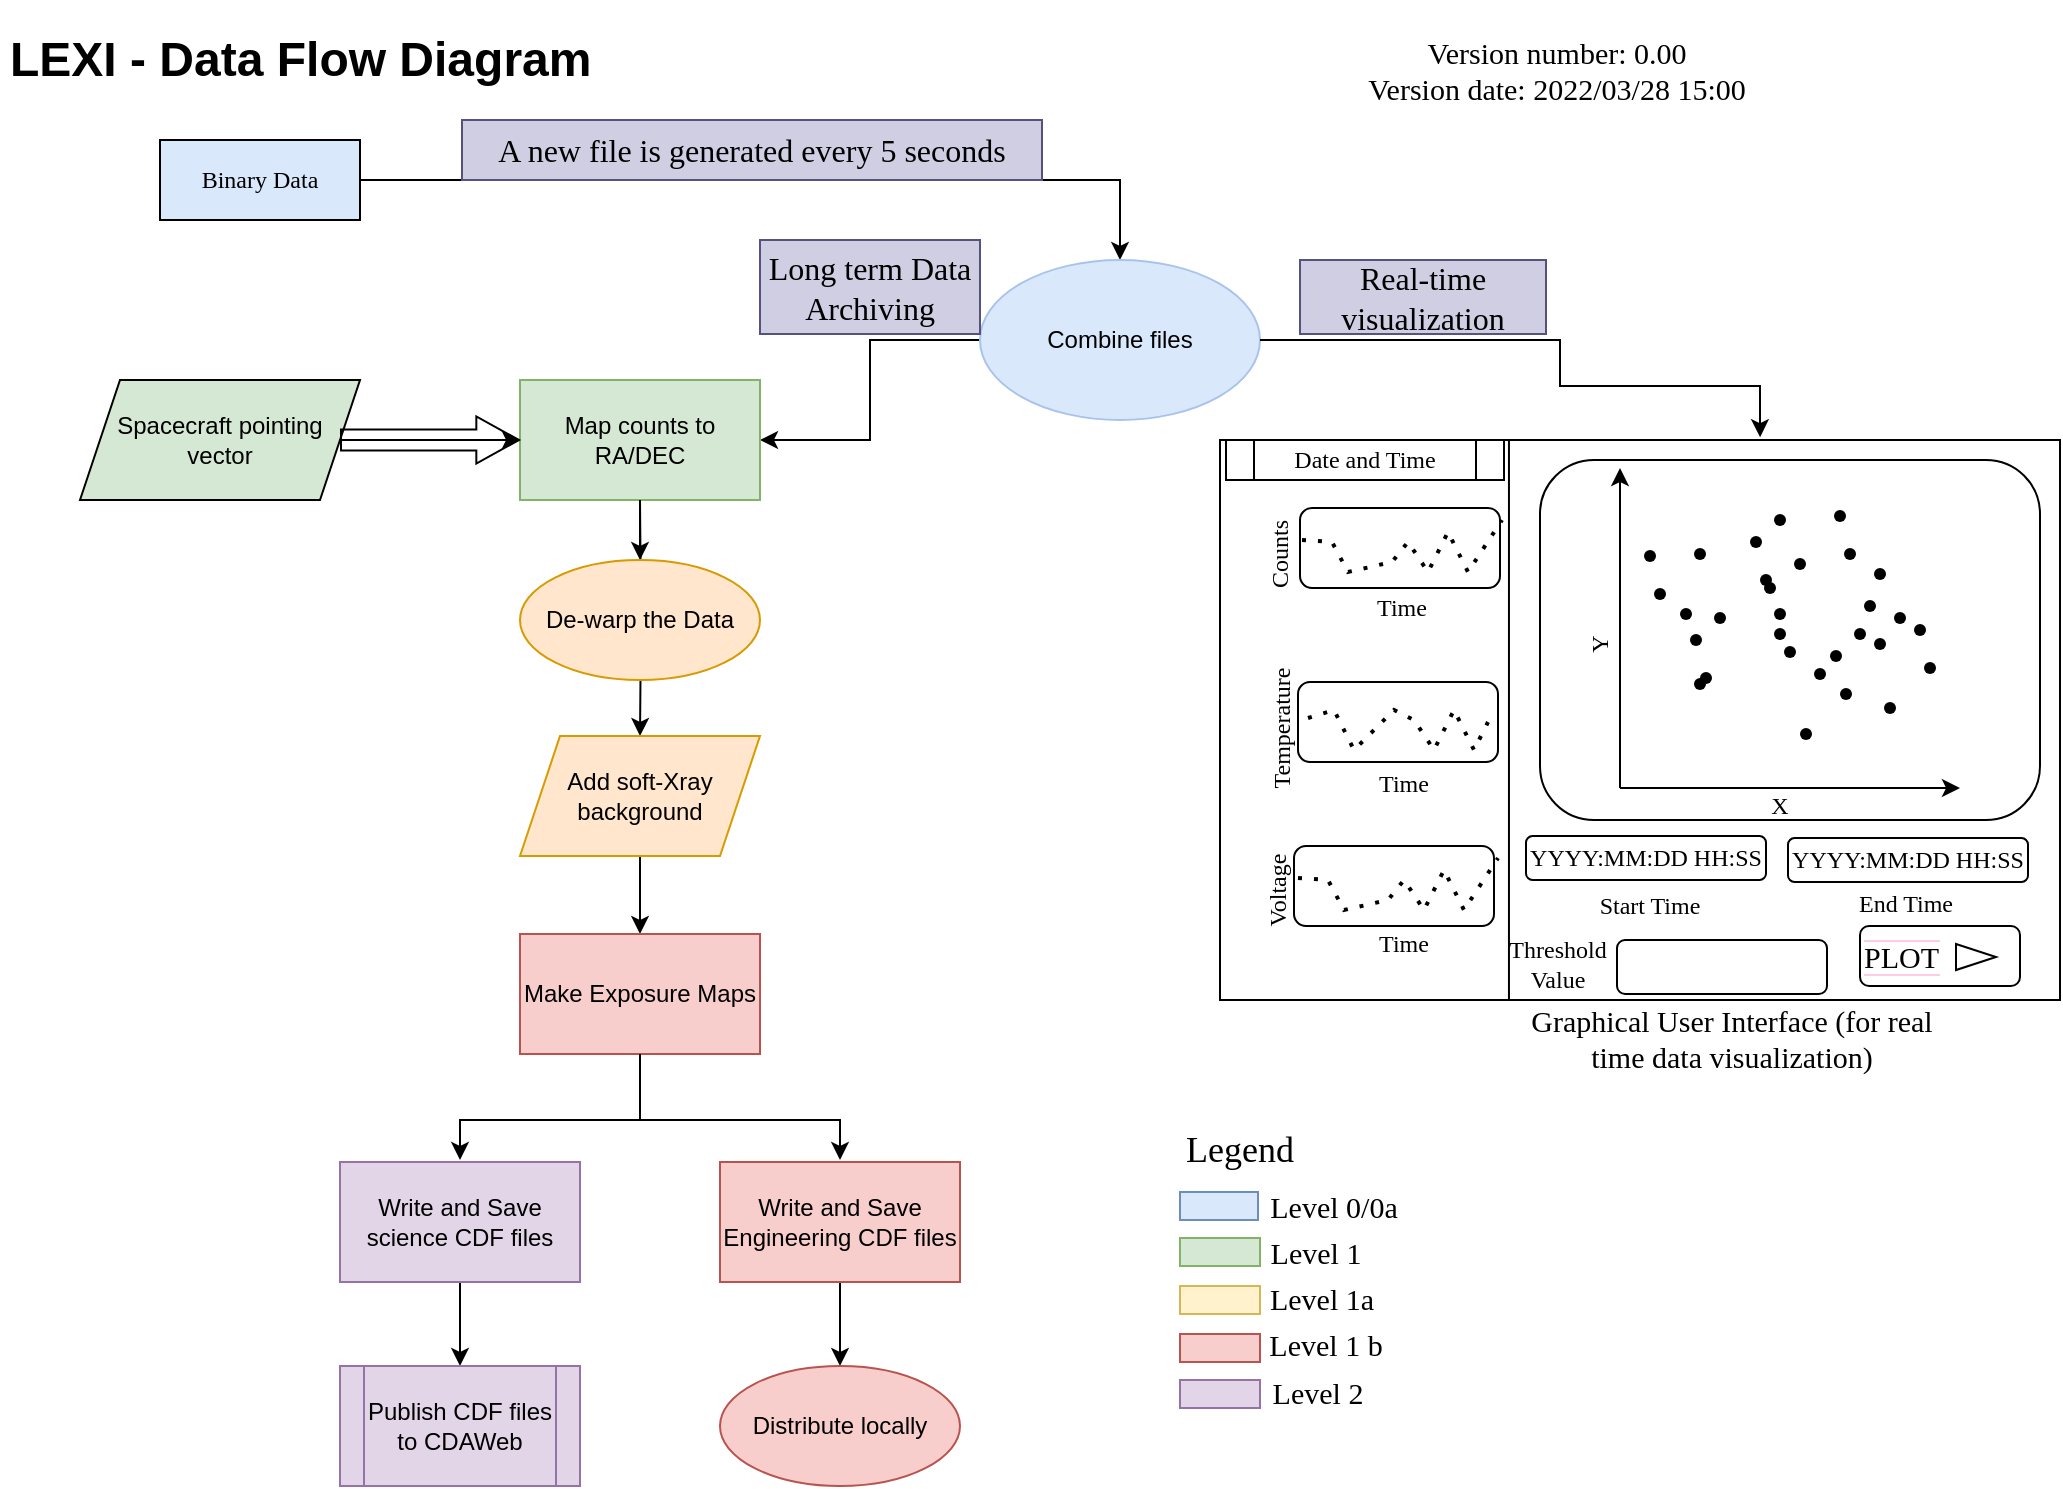 <mxfile version="17.2.3" type="device"><diagram id="C5RBs43oDa-KdzZeNtuy" name="Page-1"><mxGraphModel dx="1145" dy="2309" grid="1" gridSize="10" guides="1" tooltips="1" connect="1" arrows="1" fold="1" page="1" pageScale="1" pageWidth="1169" pageHeight="827" background="none" math="0" shadow="0"><root><mxCell id="WIyWlLk6GJQsqaUBKTNV-0"/><mxCell id="WIyWlLk6GJQsqaUBKTNV-1" parent="WIyWlLk6GJQsqaUBKTNV-0"/><mxCell id="gmTIrvIYjBIn6oZMIDpc-0" value="&lt;h1&gt;LEXI - Data Flow Diagram&lt;/h1&gt;" style="text;html=1;strokeColor=none;fillColor=none;spacing=5;spacingTop=-20;whiteSpace=wrap;overflow=hidden;rounded=0;" vertex="1" parent="WIyWlLk6GJQsqaUBKTNV-1"><mxGeometry x="20" y="-1623" width="360" height="40" as="geometry"/></mxCell><mxCell id="gmTIrvIYjBIn6oZMIDpc-4" value="" style="edgeStyle=orthogonalEdgeStyle;rounded=0;orthogonalLoop=1;jettySize=auto;html=1;fontFamily=Times New Roman;" edge="1" parent="WIyWlLk6GJQsqaUBKTNV-1" source="gmTIrvIYjBIn6oZMIDpc-2" target="gmTIrvIYjBIn6oZMIDpc-3"><mxGeometry relative="1" as="geometry"/></mxCell><mxCell id="gmTIrvIYjBIn6oZMIDpc-2" value="&lt;font face=&quot;Times New Roman&quot;&gt;Binary Data&lt;/font&gt;" style="rounded=0;whiteSpace=wrap;html=1;fillColor=#dae8fc;strokeColor=#000000;" vertex="1" parent="WIyWlLk6GJQsqaUBKTNV-1"><mxGeometry x="100" y="-1563" width="100" height="40" as="geometry"/></mxCell><mxCell id="gmTIrvIYjBIn6oZMIDpc-16" value="" style="edgeStyle=orthogonalEdgeStyle;rounded=0;orthogonalLoop=1;jettySize=auto;html=1;fontFamily=Times New Roman;" edge="1" parent="WIyWlLk6GJQsqaUBKTNV-1" source="gmTIrvIYjBIn6oZMIDpc-3" target="gmTIrvIYjBIn6oZMIDpc-15"><mxGeometry relative="1" as="geometry"/></mxCell><mxCell id="gmTIrvIYjBIn6oZMIDpc-3" value="Combine files" style="ellipse;whiteSpace=wrap;html=1;rounded=0;fillColor=#dae8fc;strokeColor=#A9C4EB;" vertex="1" parent="WIyWlLk6GJQsqaUBKTNV-1"><mxGeometry x="510" y="-1503" width="140" height="80" as="geometry"/></mxCell><mxCell id="gmTIrvIYjBIn6oZMIDpc-23" value="" style="edgeStyle=orthogonalEdgeStyle;rounded=0;orthogonalLoop=1;jettySize=auto;html=1;fontFamily=Times New Roman;" edge="1" parent="WIyWlLk6GJQsqaUBKTNV-1" source="gmTIrvIYjBIn6oZMIDpc-15"><mxGeometry relative="1" as="geometry"><mxPoint x="340" y="-1353" as="targetPoint"/></mxGeometry></mxCell><mxCell id="gmTIrvIYjBIn6oZMIDpc-15" value="Map counts to RA/DEC" style="rounded=0;whiteSpace=wrap;html=1;fillColor=#d5e8d4;strokeColor=#82b366;" vertex="1" parent="WIyWlLk6GJQsqaUBKTNV-1"><mxGeometry x="280" y="-1443" width="120" height="60" as="geometry"/></mxCell><mxCell id="gmTIrvIYjBIn6oZMIDpc-21" value="" style="edgeStyle=orthogonalEdgeStyle;rounded=0;orthogonalLoop=1;jettySize=auto;html=1;fontFamily=Times New Roman;" edge="1" parent="WIyWlLk6GJQsqaUBKTNV-1" source="gmTIrvIYjBIn6oZMIDpc-17" target="gmTIrvIYjBIn6oZMIDpc-15"><mxGeometry relative="1" as="geometry"/></mxCell><mxCell id="gmTIrvIYjBIn6oZMIDpc-17" value="Spacecraft pointing vector" style="shape=parallelogram;perimeter=parallelogramPerimeter;whiteSpace=wrap;html=1;fixedSize=1;rounded=0;fillColor=#d5e8d4;strokeColor=#000000;" vertex="1" parent="WIyWlLk6GJQsqaUBKTNV-1"><mxGeometry x="60" y="-1443" width="140" height="60" as="geometry"/></mxCell><mxCell id="gmTIrvIYjBIn6oZMIDpc-20" value="" style="shape=flexArrow;endArrow=classic;html=1;rounded=0;fontFamily=Times New Roman;entryX=0;entryY=0.5;entryDx=0;entryDy=0;width=10.556;endSize=6.778;endWidth=12.068;" edge="1" parent="WIyWlLk6GJQsqaUBKTNV-1" target="gmTIrvIYjBIn6oZMIDpc-15"><mxGeometry width="50" height="50" relative="1" as="geometry"><mxPoint x="190" y="-1413" as="sourcePoint"/><mxPoint x="240" y="-1463" as="targetPoint"/></mxGeometry></mxCell><mxCell id="gmTIrvIYjBIn6oZMIDpc-25" value="" style="edgeStyle=orthogonalEdgeStyle;rounded=0;orthogonalLoop=1;jettySize=auto;html=1;fontFamily=Times New Roman;" edge="1" parent="WIyWlLk6GJQsqaUBKTNV-1" target="gmTIrvIYjBIn6oZMIDpc-24"><mxGeometry relative="1" as="geometry"><mxPoint x="340" y="-1383" as="sourcePoint"/></mxGeometry></mxCell><mxCell id="gmTIrvIYjBIn6oZMIDpc-22" value="De-warp the Data" style="ellipse;whiteSpace=wrap;html=1;rounded=0;fillColor=#ffe6cc;strokeColor=#d79b00;" vertex="1" parent="WIyWlLk6GJQsqaUBKTNV-1"><mxGeometry x="280" y="-1353" width="120" height="60" as="geometry"/></mxCell><mxCell id="gmTIrvIYjBIn6oZMIDpc-27" value="" style="edgeStyle=orthogonalEdgeStyle;rounded=0;orthogonalLoop=1;jettySize=auto;html=1;fontFamily=Times New Roman;exitX=0.5;exitY=1;exitDx=0;exitDy=0;" edge="1" parent="WIyWlLk6GJQsqaUBKTNV-1" source="gmTIrvIYjBIn6oZMIDpc-24" target="gmTIrvIYjBIn6oZMIDpc-26"><mxGeometry relative="1" as="geometry"><mxPoint x="340" y="-1293" as="sourcePoint"/></mxGeometry></mxCell><mxCell id="gmTIrvIYjBIn6oZMIDpc-24" value="Add soft-Xray background" style="shape=parallelogram;perimeter=parallelogramPerimeter;whiteSpace=wrap;html=1;fixedSize=1;rounded=0;fillColor=#ffe6cc;strokeColor=#d79b00;" vertex="1" parent="WIyWlLk6GJQsqaUBKTNV-1"><mxGeometry x="280" y="-1265" width="120" height="60" as="geometry"/></mxCell><mxCell id="gmTIrvIYjBIn6oZMIDpc-26" value="Make Exposure Maps" style="rounded=0;whiteSpace=wrap;html=1;fillColor=#f8cecc;strokeColor=#b85450;" vertex="1" parent="WIyWlLk6GJQsqaUBKTNV-1"><mxGeometry x="280" y="-1166" width="120" height="60" as="geometry"/></mxCell><mxCell id="gmTIrvIYjBIn6oZMIDpc-33" value="" style="edgeStyle=orthogonalEdgeStyle;rounded=0;orthogonalLoop=1;jettySize=auto;html=1;fontFamily=Times New Roman;exitX=0.5;exitY=1;exitDx=0;exitDy=0;" edge="1" parent="WIyWlLk6GJQsqaUBKTNV-1" source="gmTIrvIYjBIn6oZMIDpc-28" target="gmTIrvIYjBIn6oZMIDpc-32"><mxGeometry relative="1" as="geometry"><mxPoint x="250" y="-1199.0" as="sourcePoint"/></mxGeometry></mxCell><mxCell id="gmTIrvIYjBIn6oZMIDpc-28" value="Write and Save science CDF files" style="whiteSpace=wrap;html=1;rounded=0;fillColor=#e1d5e7;strokeColor=#9673a6;" vertex="1" parent="WIyWlLk6GJQsqaUBKTNV-1"><mxGeometry x="190" y="-1052" width="120" height="60" as="geometry"/></mxCell><mxCell id="gmTIrvIYjBIn6oZMIDpc-52" value="" style="edgeStyle=orthogonalEdgeStyle;rounded=0;orthogonalLoop=1;jettySize=auto;html=1;fontFamily=Times New Roman;exitX=0.5;exitY=1;exitDx=0;exitDy=0;" edge="1" parent="WIyWlLk6GJQsqaUBKTNV-1" source="gmTIrvIYjBIn6oZMIDpc-30" target="gmTIrvIYjBIn6oZMIDpc-51"><mxGeometry relative="1" as="geometry"><mxPoint x="440" y="-1199.0" as="sourcePoint"/></mxGeometry></mxCell><mxCell id="gmTIrvIYjBIn6oZMIDpc-30" value="Write and Save Engineering CDF files" style="whiteSpace=wrap;html=1;rounded=0;fillColor=#f8cecc;strokeColor=#b85450;" vertex="1" parent="WIyWlLk6GJQsqaUBKTNV-1"><mxGeometry x="380" y="-1052" width="120" height="60" as="geometry"/></mxCell><mxCell id="gmTIrvIYjBIn6oZMIDpc-32" value="Publish CDF files to CDAWeb" style="shape=process;whiteSpace=wrap;html=1;backgroundOutline=1;rounded=0;fillColor=#e1d5e7;strokeColor=#9673a6;" vertex="1" parent="WIyWlLk6GJQsqaUBKTNV-1"><mxGeometry x="190" y="-950" width="120" height="60" as="geometry"/></mxCell><mxCell id="gmTIrvIYjBIn6oZMIDpc-34" value="&lt;font style=&quot;font-size: 16px&quot;&gt;Long term Data Archiving&lt;/font&gt;" style="text;html=1;strokeColor=#56517e;fillColor=#d0cee2;align=center;verticalAlign=middle;whiteSpace=wrap;rounded=0;fontFamily=Times New Roman;" vertex="1" parent="WIyWlLk6GJQsqaUBKTNV-1"><mxGeometry x="400" y="-1513" width="110" height="47" as="geometry"/></mxCell><mxCell id="gmTIrvIYjBIn6oZMIDpc-35" value="&lt;font style=&quot;font-size: 16px&quot;&gt;Real-time visualization&lt;/font&gt;" style="text;html=1;strokeColor=#56517e;fillColor=#d0cee2;align=center;verticalAlign=middle;whiteSpace=wrap;rounded=0;fontFamily=Times New Roman;" vertex="1" parent="WIyWlLk6GJQsqaUBKTNV-1"><mxGeometry x="670" y="-1503" width="123" height="37" as="geometry"/></mxCell><mxCell id="gmTIrvIYjBIn6oZMIDpc-36" value="" style="rounded=0;whiteSpace=wrap;html=1;fontFamily=Times New Roman;" vertex="1" parent="WIyWlLk6GJQsqaUBKTNV-1"><mxGeometry x="630" y="-1413" width="420" height="280" as="geometry"/></mxCell><mxCell id="gmTIrvIYjBIn6oZMIDpc-37" value="" style="endArrow=none;html=1;rounded=0;fontFamily=Times New Roman;entryX=0.344;entryY=0;entryDx=0;entryDy=0;entryPerimeter=0;exitX=0.344;exitY=1;exitDx=0;exitDy=0;exitPerimeter=0;" edge="1" parent="WIyWlLk6GJQsqaUBKTNV-1" source="gmTIrvIYjBIn6oZMIDpc-36" target="gmTIrvIYjBIn6oZMIDpc-36"><mxGeometry width="50" height="50" relative="1" as="geometry"><mxPoint x="850" y="-1133" as="sourcePoint"/><mxPoint x="620" y="-1173" as="targetPoint"/></mxGeometry></mxCell><mxCell id="gmTIrvIYjBIn6oZMIDpc-38" value="" style="rounded=1;whiteSpace=wrap;html=1;fontFamily=Times New Roman;" vertex="1" parent="WIyWlLk6GJQsqaUBKTNV-1"><mxGeometry x="670" y="-1379" width="100" height="40" as="geometry"/></mxCell><mxCell id="gmTIrvIYjBIn6oZMIDpc-40" value="" style="rounded=1;whiteSpace=wrap;html=1;fontFamily=Times New Roman;" vertex="1" parent="WIyWlLk6GJQsqaUBKTNV-1"><mxGeometry x="669" y="-1292" width="100" height="40" as="geometry"/></mxCell><mxCell id="gmTIrvIYjBIn6oZMIDpc-44" value="" style="rounded=1;whiteSpace=wrap;html=1;fontFamily=Times New Roman;" vertex="1" parent="WIyWlLk6GJQsqaUBKTNV-1"><mxGeometry x="667" y="-1210" width="100" height="40" as="geometry"/></mxCell><mxCell id="gmTIrvIYjBIn6oZMIDpc-46" value="Date and Time" style="shape=process;whiteSpace=wrap;html=1;backgroundOutline=1;fontFamily=Times New Roman;" vertex="1" parent="WIyWlLk6GJQsqaUBKTNV-1"><mxGeometry x="633" y="-1413" width="139" height="20" as="geometry"/></mxCell><mxCell id="gmTIrvIYjBIn6oZMIDpc-48" value="" style="endArrow=none;dashed=1;html=1;dashPattern=1 3;strokeWidth=2;rounded=0;fontFamily=Times New Roman;exitX=0;exitY=0.5;exitDx=0;exitDy=0;entryX=1;entryY=0.5;entryDx=0;entryDy=0;" edge="1" parent="WIyWlLk6GJQsqaUBKTNV-1"><mxGeometry width="50" height="50" relative="1" as="geometry"><mxPoint x="674" y="-1274" as="sourcePoint"/><mxPoint x="764.0" y="-1272" as="targetPoint"/><Array as="points"><mxPoint x="687" y="-1278"/><mxPoint x="697" y="-1258"/><mxPoint x="697" y="-1258"/><mxPoint x="717" y="-1278"/><mxPoint x="727" y="-1273"/><mxPoint x="737" y="-1258"/><mxPoint x="747" y="-1278"/><mxPoint x="757" y="-1258"/></Array></mxGeometry></mxCell><mxCell id="gmTIrvIYjBIn6oZMIDpc-50" value="&lt;font style=&quot;font-size: 16px&quot;&gt;A new file is generated every 5 seconds&lt;/font&gt;" style="text;html=1;fillColor=#d0cee2;align=center;verticalAlign=middle;whiteSpace=wrap;rounded=0;fontFamily=Times New Roman;strokeColor=#56517e;" vertex="1" parent="WIyWlLk6GJQsqaUBKTNV-1"><mxGeometry x="251" y="-1573" width="290" height="30" as="geometry"/></mxCell><mxCell id="gmTIrvIYjBIn6oZMIDpc-51" value="Distribute locally" style="ellipse;whiteSpace=wrap;html=1;rounded=0;fillColor=#f8cecc;strokeColor=#b85450;" vertex="1" parent="WIyWlLk6GJQsqaUBKTNV-1"><mxGeometry x="380" y="-950" width="120" height="60" as="geometry"/></mxCell><mxCell id="gmTIrvIYjBIn6oZMIDpc-53" value="" style="rounded=1;whiteSpace=wrap;html=1;fontFamily=Times New Roman;" vertex="1" parent="WIyWlLk6GJQsqaUBKTNV-1"><mxGeometry x="790" y="-1403" width="250" height="180" as="geometry"/></mxCell><mxCell id="gmTIrvIYjBIn6oZMIDpc-54" value="" style="endArrow=none;dashed=1;html=1;dashPattern=1 3;strokeWidth=2;rounded=0;fontFamily=Times New Roman;exitX=0;exitY=0.5;exitDx=0;exitDy=0;entryX=1;entryY=0.25;entryDx=0;entryDy=0;" edge="1" parent="WIyWlLk6GJQsqaUBKTNV-1"><mxGeometry width="50" height="50" relative="1" as="geometry"><mxPoint x="669.0" y="-1194" as="sourcePoint"/><mxPoint x="769.0" y="-1204" as="targetPoint"/><Array as="points"><mxPoint x="684" y="-1193"/><mxPoint x="692" y="-1178"/><mxPoint x="692" y="-1178"/><mxPoint x="714" y="-1183"/><mxPoint x="722" y="-1193"/><mxPoint x="732" y="-1178"/><mxPoint x="742" y="-1198"/><mxPoint x="752" y="-1178"/></Array></mxGeometry></mxCell><mxCell id="gmTIrvIYjBIn6oZMIDpc-55" value="" style="endArrow=none;dashed=1;html=1;dashPattern=1 3;strokeWidth=2;rounded=0;fontFamily=Times New Roman;exitX=0;exitY=0.5;exitDx=0;exitDy=0;entryX=1;entryY=0.25;entryDx=0;entryDy=0;" edge="1" parent="WIyWlLk6GJQsqaUBKTNV-1"><mxGeometry width="50" height="50" relative="1" as="geometry"><mxPoint x="671.0" y="-1363" as="sourcePoint"/><mxPoint x="771.0" y="-1373" as="targetPoint"/><Array as="points"><mxPoint x="686" y="-1362"/><mxPoint x="694" y="-1347"/><mxPoint x="694" y="-1347"/><mxPoint x="716" y="-1352"/><mxPoint x="724" y="-1362"/><mxPoint x="734" y="-1347"/><mxPoint x="744" y="-1367"/><mxPoint x="754" y="-1347"/></Array></mxGeometry></mxCell><mxCell id="gmTIrvIYjBIn6oZMIDpc-56" value="Counts" style="text;html=1;strokeColor=none;fillColor=none;align=center;verticalAlign=middle;whiteSpace=wrap;rounded=0;fontFamily=Times New Roman;rotation=270;" vertex="1" parent="WIyWlLk6GJQsqaUBKTNV-1"><mxGeometry x="630" y="-1371" width="60" height="30" as="geometry"/></mxCell><mxCell id="gmTIrvIYjBIn6oZMIDpc-57" value="Temperature" style="text;html=1;strokeColor=none;fillColor=none;align=center;verticalAlign=middle;whiteSpace=wrap;rounded=0;fontFamily=Times New Roman;rotation=270;" vertex="1" parent="WIyWlLk6GJQsqaUBKTNV-1"><mxGeometry x="631" y="-1284" width="60" height="30" as="geometry"/></mxCell><mxCell id="gmTIrvIYjBIn6oZMIDpc-58" value="Voltage" style="text;html=1;strokeColor=none;fillColor=none;align=center;verticalAlign=middle;whiteSpace=wrap;rounded=0;fontFamily=Times New Roman;rotation=270;" vertex="1" parent="WIyWlLk6GJQsqaUBKTNV-1"><mxGeometry x="629" y="-1203" width="60" height="30" as="geometry"/></mxCell><mxCell id="gmTIrvIYjBIn6oZMIDpc-59" value="Time" style="text;html=1;strokeColor=none;fillColor=none;align=center;verticalAlign=middle;whiteSpace=wrap;rounded=0;fontFamily=Times New Roman;" vertex="1" parent="WIyWlLk6GJQsqaUBKTNV-1"><mxGeometry x="691" y="-1344" width="60" height="30" as="geometry"/></mxCell><mxCell id="gmTIrvIYjBIn6oZMIDpc-60" value="Time" style="text;html=1;strokeColor=none;fillColor=none;align=center;verticalAlign=middle;whiteSpace=wrap;rounded=0;fontFamily=Times New Roman;" vertex="1" parent="WIyWlLk6GJQsqaUBKTNV-1"><mxGeometry x="692" y="-1256" width="60" height="30" as="geometry"/></mxCell><mxCell id="gmTIrvIYjBIn6oZMIDpc-61" value="Time" style="text;html=1;strokeColor=none;fillColor=none;align=center;verticalAlign=middle;whiteSpace=wrap;rounded=0;fontFamily=Times New Roman;" vertex="1" parent="WIyWlLk6GJQsqaUBKTNV-1"><mxGeometry x="692" y="-1176" width="60" height="30" as="geometry"/></mxCell><mxCell id="gmTIrvIYjBIn6oZMIDpc-66" value="" style="endArrow=classic;html=1;rounded=0;fontFamily=Times New Roman;" edge="1" parent="WIyWlLk6GJQsqaUBKTNV-1"><mxGeometry width="50" height="50" relative="1" as="geometry"><mxPoint x="830" y="-1239" as="sourcePoint"/><mxPoint x="830" y="-1399" as="targetPoint"/></mxGeometry></mxCell><mxCell id="gmTIrvIYjBIn6oZMIDpc-67" value="" style="endArrow=classic;html=1;rounded=0;fontFamily=Times New Roman;" edge="1" parent="WIyWlLk6GJQsqaUBKTNV-1"><mxGeometry width="50" height="50" relative="1" as="geometry"><mxPoint x="830" y="-1239" as="sourcePoint"/><mxPoint x="1000" y="-1239" as="targetPoint"/></mxGeometry></mxCell><mxCell id="gmTIrvIYjBIn6oZMIDpc-68" value="X" style="text;html=1;strokeColor=none;fillColor=none;align=center;verticalAlign=middle;whiteSpace=wrap;rounded=0;fontFamily=Times New Roman;" vertex="1" parent="WIyWlLk6GJQsqaUBKTNV-1"><mxGeometry x="880" y="-1245" width="60" height="30" as="geometry"/></mxCell><mxCell id="gmTIrvIYjBIn6oZMIDpc-69" value="Y" style="text;html=1;strokeColor=none;fillColor=none;align=center;verticalAlign=middle;whiteSpace=wrap;rounded=0;fontFamily=Times New Roman;rotation=270;" vertex="1" parent="WIyWlLk6GJQsqaUBKTNV-1"><mxGeometry x="790" y="-1326" width="60" height="30" as="geometry"/></mxCell><mxCell id="gmTIrvIYjBIn6oZMIDpc-70" value="" style="shape=waypoint;sketch=0;fillStyle=solid;size=6;pointerEvents=1;points=[];fillColor=none;resizable=0;rotatable=0;perimeter=centerPerimeter;snapToPoint=1;fontFamily=Times New Roman;" vertex="1" parent="WIyWlLk6GJQsqaUBKTNV-1"><mxGeometry x="850" y="-1376" width="40" height="40" as="geometry"/></mxCell><mxCell id="gmTIrvIYjBIn6oZMIDpc-71" value="" style="shape=waypoint;sketch=0;fillStyle=solid;size=6;pointerEvents=1;points=[];fillColor=none;resizable=0;rotatable=0;perimeter=centerPerimeter;snapToPoint=1;fontFamily=Times New Roman;" vertex="1" parent="WIyWlLk6GJQsqaUBKTNV-1"><mxGeometry x="860" y="-1344" width="40" height="40" as="geometry"/></mxCell><mxCell id="gmTIrvIYjBIn6oZMIDpc-72" value="" style="shape=waypoint;sketch=0;fillStyle=solid;size=6;pointerEvents=1;points=[];fillColor=none;resizable=0;rotatable=0;perimeter=centerPerimeter;snapToPoint=1;fontFamily=Times New Roman;" vertex="1" parent="WIyWlLk6GJQsqaUBKTNV-1"><mxGeometry x="850" y="-1311" width="40" height="40" as="geometry"/></mxCell><mxCell id="gmTIrvIYjBIn6oZMIDpc-74" value="" style="shape=waypoint;sketch=0;fillStyle=solid;size=6;pointerEvents=1;points=[];fillColor=none;resizable=0;rotatable=0;perimeter=centerPerimeter;snapToPoint=1;fontFamily=Times New Roman;" vertex="1" parent="WIyWlLk6GJQsqaUBKTNV-1"><mxGeometry x="890" y="-1336" width="40" height="40" as="geometry"/></mxCell><mxCell id="gmTIrvIYjBIn6oZMIDpc-75" value="" style="shape=waypoint;sketch=0;fillStyle=solid;size=6;pointerEvents=1;points=[];fillColor=none;resizable=0;rotatable=0;perimeter=centerPerimeter;snapToPoint=1;fontFamily=Times New Roman;" vertex="1" parent="WIyWlLk6GJQsqaUBKTNV-1"><mxGeometry x="900" y="-1371" width="40" height="40" as="geometry"/></mxCell><mxCell id="gmTIrvIYjBIn6oZMIDpc-76" value="" style="shape=waypoint;sketch=0;fillStyle=solid;size=6;pointerEvents=1;points=[];fillColor=none;resizable=0;rotatable=0;perimeter=centerPerimeter;snapToPoint=1;fontFamily=Times New Roman;" vertex="1" parent="WIyWlLk6GJQsqaUBKTNV-1"><mxGeometry x="910" y="-1316" width="40" height="40" as="geometry"/></mxCell><mxCell id="gmTIrvIYjBIn6oZMIDpc-77" value="" style="shape=waypoint;sketch=0;fillStyle=solid;size=6;pointerEvents=1;points=[];fillColor=none;resizable=0;rotatable=0;perimeter=centerPerimeter;snapToPoint=1;fontFamily=Times New Roman;" vertex="1" parent="WIyWlLk6GJQsqaUBKTNV-1"><mxGeometry x="890" y="-1393" width="40" height="40" as="geometry"/></mxCell><mxCell id="gmTIrvIYjBIn6oZMIDpc-78" value="" style="shape=waypoint;sketch=0;fillStyle=solid;size=6;pointerEvents=1;points=[];fillColor=none;resizable=0;rotatable=0;perimeter=centerPerimeter;snapToPoint=1;fontFamily=Times New Roman;" vertex="1" parent="WIyWlLk6GJQsqaUBKTNV-1"><mxGeometry x="940" y="-1366" width="40" height="40" as="geometry"/></mxCell><mxCell id="gmTIrvIYjBIn6oZMIDpc-79" value="" style="shape=waypoint;sketch=0;fillStyle=solid;size=6;pointerEvents=1;points=[];fillColor=none;resizable=0;rotatable=0;perimeter=centerPerimeter;snapToPoint=1;fontFamily=Times New Roman;" vertex="1" parent="WIyWlLk6GJQsqaUBKTNV-1"><mxGeometry x="950" y="-1344" width="40" height="40" as="geometry"/></mxCell><mxCell id="gmTIrvIYjBIn6oZMIDpc-80" value="" style="shape=waypoint;sketch=0;fillStyle=solid;size=6;pointerEvents=1;points=[];fillColor=none;resizable=0;rotatable=0;perimeter=centerPerimeter;snapToPoint=1;fontFamily=Times New Roman;" vertex="1" parent="WIyWlLk6GJQsqaUBKTNV-1"><mxGeometry x="940" y="-1331" width="40" height="40" as="geometry"/></mxCell><mxCell id="gmTIrvIYjBIn6oZMIDpc-81" value="" style="shape=waypoint;sketch=0;fillStyle=solid;size=6;pointerEvents=1;points=[];fillColor=none;resizable=0;rotatable=0;perimeter=centerPerimeter;snapToPoint=1;fontFamily=Times New Roman;" vertex="1" parent="WIyWlLk6GJQsqaUBKTNV-1"><mxGeometry x="930" y="-1336" width="40" height="40" as="geometry"/></mxCell><mxCell id="gmTIrvIYjBIn6oZMIDpc-82" value="" style="shape=waypoint;sketch=0;fillStyle=solid;size=6;pointerEvents=1;points=[];fillColor=none;resizable=0;rotatable=0;perimeter=centerPerimeter;snapToPoint=1;fontFamily=Times New Roman;" vertex="1" parent="WIyWlLk6GJQsqaUBKTNV-1"><mxGeometry x="830" y="-1356" width="40" height="40" as="geometry"/></mxCell><mxCell id="gmTIrvIYjBIn6oZMIDpc-83" value="" style="shape=waypoint;sketch=0;fillStyle=solid;size=6;pointerEvents=1;points=[];fillColor=none;resizable=0;rotatable=0;perimeter=centerPerimeter;snapToPoint=1;fontFamily=Times New Roman;" vertex="1" parent="WIyWlLk6GJQsqaUBKTNV-1"><mxGeometry x="885" y="-1359" width="40" height="40" as="geometry"/></mxCell><mxCell id="gmTIrvIYjBIn6oZMIDpc-84" value="" style="shape=waypoint;sketch=0;fillStyle=solid;size=6;pointerEvents=1;points=[];fillColor=none;resizable=0;rotatable=0;perimeter=centerPerimeter;snapToPoint=1;fontFamily=Times New Roman;" vertex="1" parent="WIyWlLk6GJQsqaUBKTNV-1"><mxGeometry x="895" y="-1327" width="40" height="40" as="geometry"/></mxCell><mxCell id="gmTIrvIYjBIn6oZMIDpc-85" value="" style="shape=waypoint;sketch=0;fillStyle=solid;size=6;pointerEvents=1;points=[];fillColor=none;resizable=0;rotatable=0;perimeter=centerPerimeter;snapToPoint=1;fontFamily=Times New Roman;" vertex="1" parent="WIyWlLk6GJQsqaUBKTNV-1"><mxGeometry x="945" y="-1299" width="40" height="40" as="geometry"/></mxCell><mxCell id="gmTIrvIYjBIn6oZMIDpc-86" value="" style="shape=waypoint;sketch=0;fillStyle=solid;size=6;pointerEvents=1;points=[];fillColor=none;resizable=0;rotatable=0;perimeter=centerPerimeter;snapToPoint=1;fontFamily=Times New Roman;" vertex="1" parent="WIyWlLk6GJQsqaUBKTNV-1"><mxGeometry x="925" y="-1376" width="40" height="40" as="geometry"/></mxCell><mxCell id="gmTIrvIYjBIn6oZMIDpc-87" value="" style="shape=waypoint;sketch=0;fillStyle=solid;size=6;pointerEvents=1;points=[];fillColor=none;resizable=0;rotatable=0;perimeter=centerPerimeter;snapToPoint=1;fontFamily=Times New Roman;" vertex="1" parent="WIyWlLk6GJQsqaUBKTNV-1"><mxGeometry x="965" y="-1319" width="40" height="40" as="geometry"/></mxCell><mxCell id="gmTIrvIYjBIn6oZMIDpc-88" value="" style="shape=waypoint;sketch=0;fillStyle=solid;size=6;pointerEvents=1;points=[];fillColor=none;resizable=0;rotatable=0;perimeter=centerPerimeter;snapToPoint=1;fontFamily=Times New Roman;" vertex="1" parent="WIyWlLk6GJQsqaUBKTNV-1"><mxGeometry x="843" y="-1346" width="40" height="40" as="geometry"/></mxCell><mxCell id="gmTIrvIYjBIn6oZMIDpc-89" value="" style="shape=waypoint;sketch=0;fillStyle=solid;size=6;pointerEvents=1;points=[];fillColor=none;resizable=0;rotatable=0;perimeter=centerPerimeter;snapToPoint=1;fontFamily=Times New Roman;" vertex="1" parent="WIyWlLk6GJQsqaUBKTNV-1"><mxGeometry x="853" y="-1314" width="40" height="40" as="geometry"/></mxCell><mxCell id="gmTIrvIYjBIn6oZMIDpc-90" value="" style="shape=waypoint;sketch=0;fillStyle=solid;size=6;pointerEvents=1;points=[];fillColor=none;resizable=0;rotatable=0;perimeter=centerPerimeter;snapToPoint=1;fontFamily=Times New Roman;" vertex="1" parent="WIyWlLk6GJQsqaUBKTNV-1"><mxGeometry x="903" y="-1286" width="40" height="40" as="geometry"/></mxCell><mxCell id="gmTIrvIYjBIn6oZMIDpc-91" value="" style="shape=waypoint;sketch=0;fillStyle=solid;size=6;pointerEvents=1;points=[];fillColor=none;resizable=0;rotatable=0;perimeter=centerPerimeter;snapToPoint=1;fontFamily=Times New Roman;" vertex="1" parent="WIyWlLk6GJQsqaUBKTNV-1"><mxGeometry x="883" y="-1363" width="40" height="40" as="geometry"/></mxCell><mxCell id="gmTIrvIYjBIn6oZMIDpc-92" value="" style="shape=waypoint;sketch=0;fillStyle=solid;size=6;pointerEvents=1;points=[];fillColor=none;resizable=0;rotatable=0;perimeter=centerPerimeter;snapToPoint=1;fontFamily=Times New Roman;" vertex="1" parent="WIyWlLk6GJQsqaUBKTNV-1"><mxGeometry x="923" y="-1306" width="40" height="40" as="geometry"/></mxCell><mxCell id="gmTIrvIYjBIn6oZMIDpc-93" value="YYYY:MM:DD HH:SS" style="rounded=1;whiteSpace=wrap;html=1;fontFamily=Times New Roman;" vertex="1" parent="WIyWlLk6GJQsqaUBKTNV-1"><mxGeometry x="783" y="-1215" width="120" height="22" as="geometry"/></mxCell><mxCell id="gmTIrvIYjBIn6oZMIDpc-94" value="YYYY:MM:DD HH:SS" style="rounded=1;whiteSpace=wrap;html=1;fontFamily=Times New Roman;" vertex="1" parent="WIyWlLk6GJQsqaUBKTNV-1"><mxGeometry x="914" y="-1214" width="120" height="22" as="geometry"/></mxCell><mxCell id="gmTIrvIYjBIn6oZMIDpc-95" value="Start Time" style="text;html=1;strokeColor=none;fillColor=none;align=center;verticalAlign=middle;whiteSpace=wrap;rounded=0;fontFamily=Times New Roman;" vertex="1" parent="WIyWlLk6GJQsqaUBKTNV-1"><mxGeometry x="790" y="-1195" width="110" height="30" as="geometry"/></mxCell><mxCell id="gmTIrvIYjBIn6oZMIDpc-96" value="End Time" style="text;html=1;strokeColor=none;fillColor=none;align=center;verticalAlign=middle;whiteSpace=wrap;rounded=0;fontFamily=Times New Roman;" vertex="1" parent="WIyWlLk6GJQsqaUBKTNV-1"><mxGeometry x="918" y="-1196" width="110" height="30" as="geometry"/></mxCell><mxCell id="gmTIrvIYjBIn6oZMIDpc-97" value="" style="shape=waypoint;sketch=0;fillStyle=solid;size=6;pointerEvents=1;points=[];fillColor=none;resizable=0;rotatable=0;perimeter=centerPerimeter;snapToPoint=1;fontFamily=Times New Roman;" vertex="1" parent="WIyWlLk6GJQsqaUBKTNV-1"><mxGeometry x="935" y="-1350" width="40" height="40" as="geometry"/></mxCell><mxCell id="gmTIrvIYjBIn6oZMIDpc-98" value="" style="shape=waypoint;sketch=0;fillStyle=solid;size=6;pointerEvents=1;points=[];fillColor=none;resizable=0;rotatable=0;perimeter=centerPerimeter;snapToPoint=1;fontFamily=Times New Roman;" vertex="1" parent="WIyWlLk6GJQsqaUBKTNV-1"><mxGeometry x="825" y="-1375" width="40" height="40" as="geometry"/></mxCell><mxCell id="gmTIrvIYjBIn6oZMIDpc-99" value="" style="shape=waypoint;sketch=0;fillStyle=solid;size=6;pointerEvents=1;points=[];fillColor=none;resizable=0;rotatable=0;perimeter=centerPerimeter;snapToPoint=1;fontFamily=Times New Roman;" vertex="1" parent="WIyWlLk6GJQsqaUBKTNV-1"><mxGeometry x="890" y="-1346" width="40" height="40" as="geometry"/></mxCell><mxCell id="gmTIrvIYjBIn6oZMIDpc-100" value="" style="shape=waypoint;sketch=0;fillStyle=solid;size=6;pointerEvents=1;points=[];fillColor=none;resizable=0;rotatable=0;perimeter=centerPerimeter;snapToPoint=1;fontFamily=Times New Roman;" vertex="1" parent="WIyWlLk6GJQsqaUBKTNV-1"><mxGeometry x="920" y="-1395" width="40" height="40" as="geometry"/></mxCell><mxCell id="gmTIrvIYjBIn6oZMIDpc-101" value="" style="shape=waypoint;sketch=0;fillStyle=solid;size=6;pointerEvents=1;points=[];fillColor=none;resizable=0;rotatable=0;perimeter=centerPerimeter;snapToPoint=1;fontFamily=Times New Roman;" vertex="1" parent="WIyWlLk6GJQsqaUBKTNV-1"><mxGeometry x="960" y="-1338" width="40" height="40" as="geometry"/></mxCell><mxCell id="gmTIrvIYjBIn6oZMIDpc-102" value="" style="shape=waypoint;sketch=0;fillStyle=solid;size=6;pointerEvents=1;points=[];fillColor=none;resizable=0;rotatable=0;perimeter=centerPerimeter;snapToPoint=1;fontFamily=Times New Roman;" vertex="1" parent="WIyWlLk6GJQsqaUBKTNV-1"><mxGeometry x="848" y="-1333" width="40" height="40" as="geometry"/></mxCell><mxCell id="gmTIrvIYjBIn6oZMIDpc-103" value="" style="shape=waypoint;sketch=0;fillStyle=solid;size=6;pointerEvents=1;points=[];fillColor=none;resizable=0;rotatable=0;perimeter=centerPerimeter;snapToPoint=1;fontFamily=Times New Roman;" vertex="1" parent="WIyWlLk6GJQsqaUBKTNV-1"><mxGeometry x="878" y="-1382" width="40" height="40" as="geometry"/></mxCell><mxCell id="gmTIrvIYjBIn6oZMIDpc-104" value="" style="shape=waypoint;sketch=0;fillStyle=solid;size=6;pointerEvents=1;points=[];fillColor=none;resizable=0;rotatable=0;perimeter=centerPerimeter;snapToPoint=1;fontFamily=Times New Roman;" vertex="1" parent="WIyWlLk6GJQsqaUBKTNV-1"><mxGeometry x="918" y="-1325" width="40" height="40" as="geometry"/></mxCell><mxCell id="gmTIrvIYjBIn6oZMIDpc-105" value="" style="rounded=1;whiteSpace=wrap;html=1;fontFamily=Times New Roman;" vertex="1" parent="WIyWlLk6GJQsqaUBKTNV-1"><mxGeometry x="828.5" y="-1163" width="105" height="27" as="geometry"/></mxCell><mxCell id="gmTIrvIYjBIn6oZMIDpc-106" value="Threshold Value" style="text;html=1;strokeColor=none;fillColor=none;align=center;verticalAlign=middle;whiteSpace=wrap;rounded=0;fontFamily=Times New Roman;" vertex="1" parent="WIyWlLk6GJQsqaUBKTNV-1"><mxGeometry x="769" y="-1166" width="60" height="30" as="geometry"/></mxCell><mxCell id="gmTIrvIYjBIn6oZMIDpc-110" value="" style="rounded=0;whiteSpace=wrap;html=1;fontFamily=Times New Roman;strokeColor=#d6b656;fillColor=#fff2cc;" vertex="1" parent="WIyWlLk6GJQsqaUBKTNV-1"><mxGeometry x="610" y="-990" width="40" height="14" as="geometry"/></mxCell><mxCell id="gmTIrvIYjBIn6oZMIDpc-111" value="" style="rounded=0;whiteSpace=wrap;html=1;fontFamily=Times New Roman;strokeColor=#82b366;fillColor=#d5e8d4;" vertex="1" parent="WIyWlLk6GJQsqaUBKTNV-1"><mxGeometry x="610" y="-1014" width="40" height="14" as="geometry"/></mxCell><mxCell id="gmTIrvIYjBIn6oZMIDpc-112" value="" style="rounded=0;whiteSpace=wrap;html=1;fontFamily=Times New Roman;strokeColor=#b85450;fillColor=#f8cecc;" vertex="1" parent="WIyWlLk6GJQsqaUBKTNV-1"><mxGeometry x="610" y="-966" width="40" height="14" as="geometry"/></mxCell><mxCell id="gmTIrvIYjBIn6oZMIDpc-113" value="" style="rounded=0;whiteSpace=wrap;html=1;fontFamily=Times New Roman;strokeColor=#6c8ebf;fillColor=#dae8fc;" vertex="1" parent="WIyWlLk6GJQsqaUBKTNV-1"><mxGeometry x="610" y="-1037" width="39" height="14" as="geometry"/></mxCell><mxCell id="gmTIrvIYjBIn6oZMIDpc-114" value="&lt;font style=&quot;font-size: 15px&quot;&gt;Graphical User Interface (for real time data visualization)&lt;/font&gt;" style="text;html=1;strokeColor=none;fillColor=none;align=center;verticalAlign=middle;whiteSpace=wrap;rounded=0;fontFamily=Times New Roman;" vertex="1" parent="WIyWlLk6GJQsqaUBKTNV-1"><mxGeometry x="780.5" y="-1129" width="209.5" height="30" as="geometry"/></mxCell><mxCell id="gmTIrvIYjBIn6oZMIDpc-116" value="" style="rounded=0;whiteSpace=wrap;html=1;fontFamily=Times New Roman;strokeColor=#9673a6;fillColor=#e1d5e7;" vertex="1" parent="WIyWlLk6GJQsqaUBKTNV-1"><mxGeometry x="610" y="-943" width="40" height="14" as="geometry"/></mxCell><mxCell id="gmTIrvIYjBIn6oZMIDpc-117" value="Level 0/0a" style="text;html=1;strokeColor=none;fillColor=none;align=center;verticalAlign=middle;whiteSpace=wrap;rounded=0;fontFamily=Times New Roman;fontSize=15;" vertex="1" parent="WIyWlLk6GJQsqaUBKTNV-1"><mxGeometry x="647" y="-1045" width="80" height="30" as="geometry"/></mxCell><mxCell id="gmTIrvIYjBIn6oZMIDpc-118" value="Level 1" style="text;html=1;strokeColor=none;fillColor=none;align=center;verticalAlign=middle;whiteSpace=wrap;rounded=0;fontFamily=Times New Roman;fontSize=15;" vertex="1" parent="WIyWlLk6GJQsqaUBKTNV-1"><mxGeometry x="648" y="-1022" width="60" height="30" as="geometry"/></mxCell><mxCell id="gmTIrvIYjBIn6oZMIDpc-120" value="Level 1a" style="text;html=1;strokeColor=none;fillColor=none;align=center;verticalAlign=middle;whiteSpace=wrap;rounded=0;fontFamily=Times New Roman;fontSize=15;" vertex="1" parent="WIyWlLk6GJQsqaUBKTNV-1"><mxGeometry x="651" y="-999" width="60" height="30" as="geometry"/></mxCell><mxCell id="gmTIrvIYjBIn6oZMIDpc-121" value="Level 1 b" style="text;html=1;strokeColor=none;fillColor=none;align=center;verticalAlign=middle;whiteSpace=wrap;rounded=0;fontFamily=Times New Roman;fontSize=15;" vertex="1" parent="WIyWlLk6GJQsqaUBKTNV-1"><mxGeometry x="653" y="-976" width="60" height="30" as="geometry"/></mxCell><mxCell id="gmTIrvIYjBIn6oZMIDpc-122" value="Level 2" style="text;html=1;strokeColor=none;fillColor=none;align=center;verticalAlign=middle;whiteSpace=wrap;rounded=0;fontFamily=Times New Roman;fontSize=15;" vertex="1" parent="WIyWlLk6GJQsqaUBKTNV-1"><mxGeometry x="649" y="-952" width="60" height="30" as="geometry"/></mxCell><mxCell id="gmTIrvIYjBIn6oZMIDpc-123" value="&lt;font style=&quot;font-size: 15px&quot;&gt;Version number: 0.00&lt;br&gt;Version date: 2022/03/28 15:00&lt;/font&gt;" style="text;html=1;strokeColor=none;fillColor=none;align=center;verticalAlign=middle;whiteSpace=wrap;rounded=0;fontFamily=Times New Roman;fontSize=15;" vertex="1" parent="WIyWlLk6GJQsqaUBKTNV-1"><mxGeometry x="690" y="-1613" width="217" height="30" as="geometry"/></mxCell><mxCell id="gmTIrvIYjBIn6oZMIDpc-125" value="" style="endArrow=classic;html=1;rounded=0;fontFamily=Times New Roman;fontSize=16;exitX=0.5;exitY=1;exitDx=0;exitDy=0;" edge="1" parent="WIyWlLk6GJQsqaUBKTNV-1" source="gmTIrvIYjBIn6oZMIDpc-26"><mxGeometry width="50" height="50" relative="1" as="geometry"><mxPoint x="520" y="-1163" as="sourcePoint"/><mxPoint x="250" y="-1053" as="targetPoint"/><Array as="points"><mxPoint x="340" y="-1073"/><mxPoint x="250" y="-1073"/></Array></mxGeometry></mxCell><mxCell id="gmTIrvIYjBIn6oZMIDpc-126" value="" style="endArrow=classic;html=1;rounded=0;fontFamily=Times New Roman;fontSize=16;" edge="1" parent="WIyWlLk6GJQsqaUBKTNV-1"><mxGeometry width="50" height="50" relative="1" as="geometry"><mxPoint x="340" y="-1103" as="sourcePoint"/><mxPoint x="440" y="-1053" as="targetPoint"/><Array as="points"><mxPoint x="340" y="-1073"/><mxPoint x="440" y="-1073"/></Array></mxGeometry></mxCell><mxCell id="gmTIrvIYjBIn6oZMIDpc-127" value="&lt;font style=&quot;font-size: 18px&quot;&gt;Legend&lt;/font&gt;" style="text;html=1;strokeColor=none;fillColor=none;align=center;verticalAlign=middle;whiteSpace=wrap;rounded=0;fontFamily=Times New Roman;fontSize=16;" vertex="1" parent="WIyWlLk6GJQsqaUBKTNV-1"><mxGeometry x="610" y="-1073" width="60" height="30" as="geometry"/></mxCell><mxCell id="gmTIrvIYjBIn6oZMIDpc-128" value="" style="endArrow=classic;html=1;rounded=0;fontFamily=Times New Roman;fontSize=15;exitX=1;exitY=0.5;exitDx=0;exitDy=0;entryX=0.643;entryY=-0.005;entryDx=0;entryDy=0;entryPerimeter=0;" edge="1" parent="WIyWlLk6GJQsqaUBKTNV-1" source="gmTIrvIYjBIn6oZMIDpc-3" target="gmTIrvIYjBIn6oZMIDpc-36"><mxGeometry width="50" height="50" relative="1" as="geometry"><mxPoint x="610" y="-1240" as="sourcePoint"/><mxPoint x="900" y="-1420" as="targetPoint"/><Array as="points"><mxPoint x="800" y="-1463"/><mxPoint x="800" y="-1440"/><mxPoint x="900" y="-1440"/><mxPoint x="900" y="-1420"/></Array></mxGeometry></mxCell><mxCell id="gmTIrvIYjBIn6oZMIDpc-129" value="&lt;span style=&quot;background-color: rgb(255 , 255 , 255)&quot;&gt;PLOT&lt;/span&gt;" style="rounded=1;whiteSpace=wrap;html=1;labelBackgroundColor=#FFCCE6;fontFamily=Times New Roman;fontSize=15;fillColor=#FFFFFF;align=left;" vertex="1" parent="WIyWlLk6GJQsqaUBKTNV-1"><mxGeometry x="950" y="-1170" width="80" height="30" as="geometry"/></mxCell><mxCell id="gmTIrvIYjBIn6oZMIDpc-130" value="" style="triangle;whiteSpace=wrap;html=1;labelBackgroundColor=#FFFFFF;fontFamily=Times New Roman;fontSize=15;fontColor=#FFFFFF;strokeColor=#000000;fillColor=#FFFFFF;" vertex="1" parent="WIyWlLk6GJQsqaUBKTNV-1"><mxGeometry x="998" y="-1161" width="20" height="13" as="geometry"/></mxCell></root></mxGraphModel></diagram></mxfile>